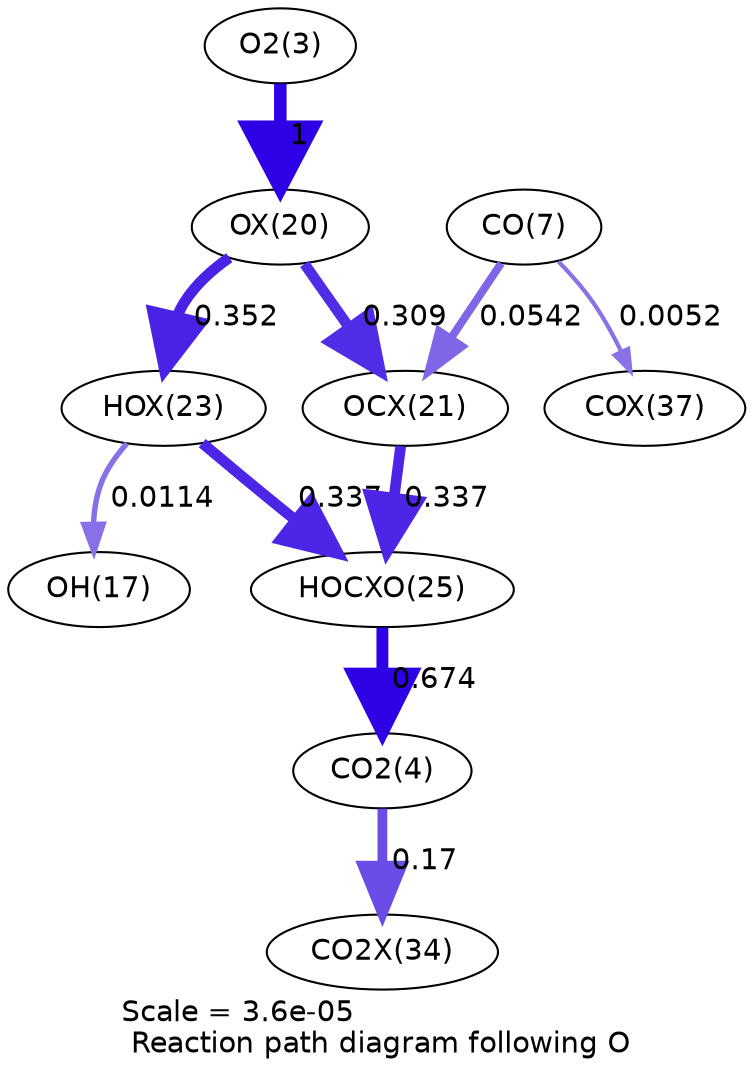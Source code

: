 digraph reaction_paths {
center=1;
s5 -> s34[fontname="Helvetica", penwidth=6, arrowsize=3, color="0.7, 1.5, 0.9"
, label=" 1"];
s34 -> s37[fontname="Helvetica", penwidth=5.21, arrowsize=2.61, color="0.7, 0.852, 0.9"
, label=" 0.352"];
s34 -> s35[fontname="Helvetica", penwidth=5.11, arrowsize=2.56, color="0.7, 0.809, 0.9"
, label=" 0.309"];
s37 -> s19[fontname="Helvetica", penwidth=2.62, arrowsize=1.31, color="0.7, 0.511, 0.9"
, label=" 0.0114"];
s37 -> s39[fontname="Helvetica", penwidth=5.18, arrowsize=2.59, color="0.7, 0.837, 0.9"
, label=" 0.337"];
s9 -> s35[fontname="Helvetica", penwidth=3.8, arrowsize=1.9, color="0.7, 0.554, 0.9"
, label=" 0.0542"];
s9 -> s46[fontname="Helvetica", penwidth=2.03, arrowsize=1.01, color="0.7, 0.505, 0.9"
, label=" 0.0052"];
s35 -> s39[fontname="Helvetica", penwidth=5.18, arrowsize=2.59, color="0.7, 0.837, 0.9"
, label=" 0.337"];
s39 -> s6[fontname="Helvetica", penwidth=5.7, arrowsize=2.85, color="0.7, 1.17, 0.9"
, label=" 0.674"];
s6 -> s43[fontname="Helvetica", penwidth=4.66, arrowsize=2.33, color="0.7, 0.67, 0.9"
, label=" 0.17"];
s5 [ fontname="Helvetica", label="O2(3)"];
s6 [ fontname="Helvetica", label="CO2(4)"];
s9 [ fontname="Helvetica", label="CO(7)"];
s19 [ fontname="Helvetica", label="OH(17)"];
s34 [ fontname="Helvetica", label="OX(20)"];
s35 [ fontname="Helvetica", label="OCX(21)"];
s37 [ fontname="Helvetica", label="HOX(23)"];
s39 [ fontname="Helvetica", label="HOCXO(25)"];
s43 [ fontname="Helvetica", label="CO2X(34)"];
s46 [ fontname="Helvetica", label="COX(37)"];
 label = "Scale = 3.6e-05\l Reaction path diagram following O";
 fontname = "Helvetica";
}
